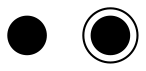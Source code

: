 digraph G {
  node [fontname = "Geneva"]
  edge [fontname = "Geneva"]
  splines=polyline
  none [shape="circle", style="filled", fillcolor=black, label="", width=0.25]
  stop [shape="doublecircle", style="filled", fillcolor=black, label="", width=0.25]
}